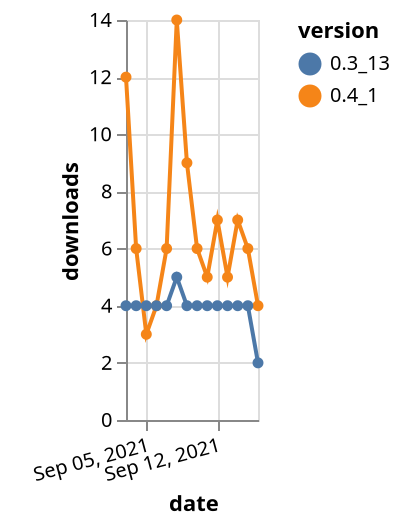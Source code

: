 {"$schema": "https://vega.github.io/schema/vega-lite/v5.json", "description": "A simple bar chart with embedded data.", "data": {"values": [{"date": "2021-09-03", "total": 45612, "delta": 12, "version": "0.4_1"}, {"date": "2021-09-04", "total": 45618, "delta": 6, "version": "0.4_1"}, {"date": "2021-09-05", "total": 45621, "delta": 3, "version": "0.4_1"}, {"date": "2021-09-06", "total": 45625, "delta": 4, "version": "0.4_1"}, {"date": "2021-09-07", "total": 45631, "delta": 6, "version": "0.4_1"}, {"date": "2021-09-08", "total": 45645, "delta": 14, "version": "0.4_1"}, {"date": "2021-09-09", "total": 45654, "delta": 9, "version": "0.4_1"}, {"date": "2021-09-10", "total": 45660, "delta": 6, "version": "0.4_1"}, {"date": "2021-09-11", "total": 45665, "delta": 5, "version": "0.4_1"}, {"date": "2021-09-12", "total": 45672, "delta": 7, "version": "0.4_1"}, {"date": "2021-09-13", "total": 45677, "delta": 5, "version": "0.4_1"}, {"date": "2021-09-14", "total": 45684, "delta": 7, "version": "0.4_1"}, {"date": "2021-09-15", "total": 45690, "delta": 6, "version": "0.4_1"}, {"date": "2021-09-16", "total": 45694, "delta": 4, "version": "0.4_1"}, {"date": "2021-09-03", "total": 4937, "delta": 4, "version": "0.3_13"}, {"date": "2021-09-04", "total": 4941, "delta": 4, "version": "0.3_13"}, {"date": "2021-09-05", "total": 4945, "delta": 4, "version": "0.3_13"}, {"date": "2021-09-06", "total": 4949, "delta": 4, "version": "0.3_13"}, {"date": "2021-09-07", "total": 4953, "delta": 4, "version": "0.3_13"}, {"date": "2021-09-08", "total": 4958, "delta": 5, "version": "0.3_13"}, {"date": "2021-09-09", "total": 4962, "delta": 4, "version": "0.3_13"}, {"date": "2021-09-10", "total": 4966, "delta": 4, "version": "0.3_13"}, {"date": "2021-09-11", "total": 4970, "delta": 4, "version": "0.3_13"}, {"date": "2021-09-12", "total": 4974, "delta": 4, "version": "0.3_13"}, {"date": "2021-09-13", "total": 4978, "delta": 4, "version": "0.3_13"}, {"date": "2021-09-14", "total": 4982, "delta": 4, "version": "0.3_13"}, {"date": "2021-09-15", "total": 4986, "delta": 4, "version": "0.3_13"}, {"date": "2021-09-16", "total": 4988, "delta": 2, "version": "0.3_13"}]}, "width": "container", "mark": {"type": "line", "point": {"filled": true}}, "encoding": {"x": {"field": "date", "type": "temporal", "timeUnit": "yearmonthdate", "title": "date", "axis": {"labelAngle": -15}}, "y": {"field": "delta", "type": "quantitative", "title": "downloads"}, "color": {"field": "version", "type": "nominal"}, "tooltip": {"field": "delta"}}}